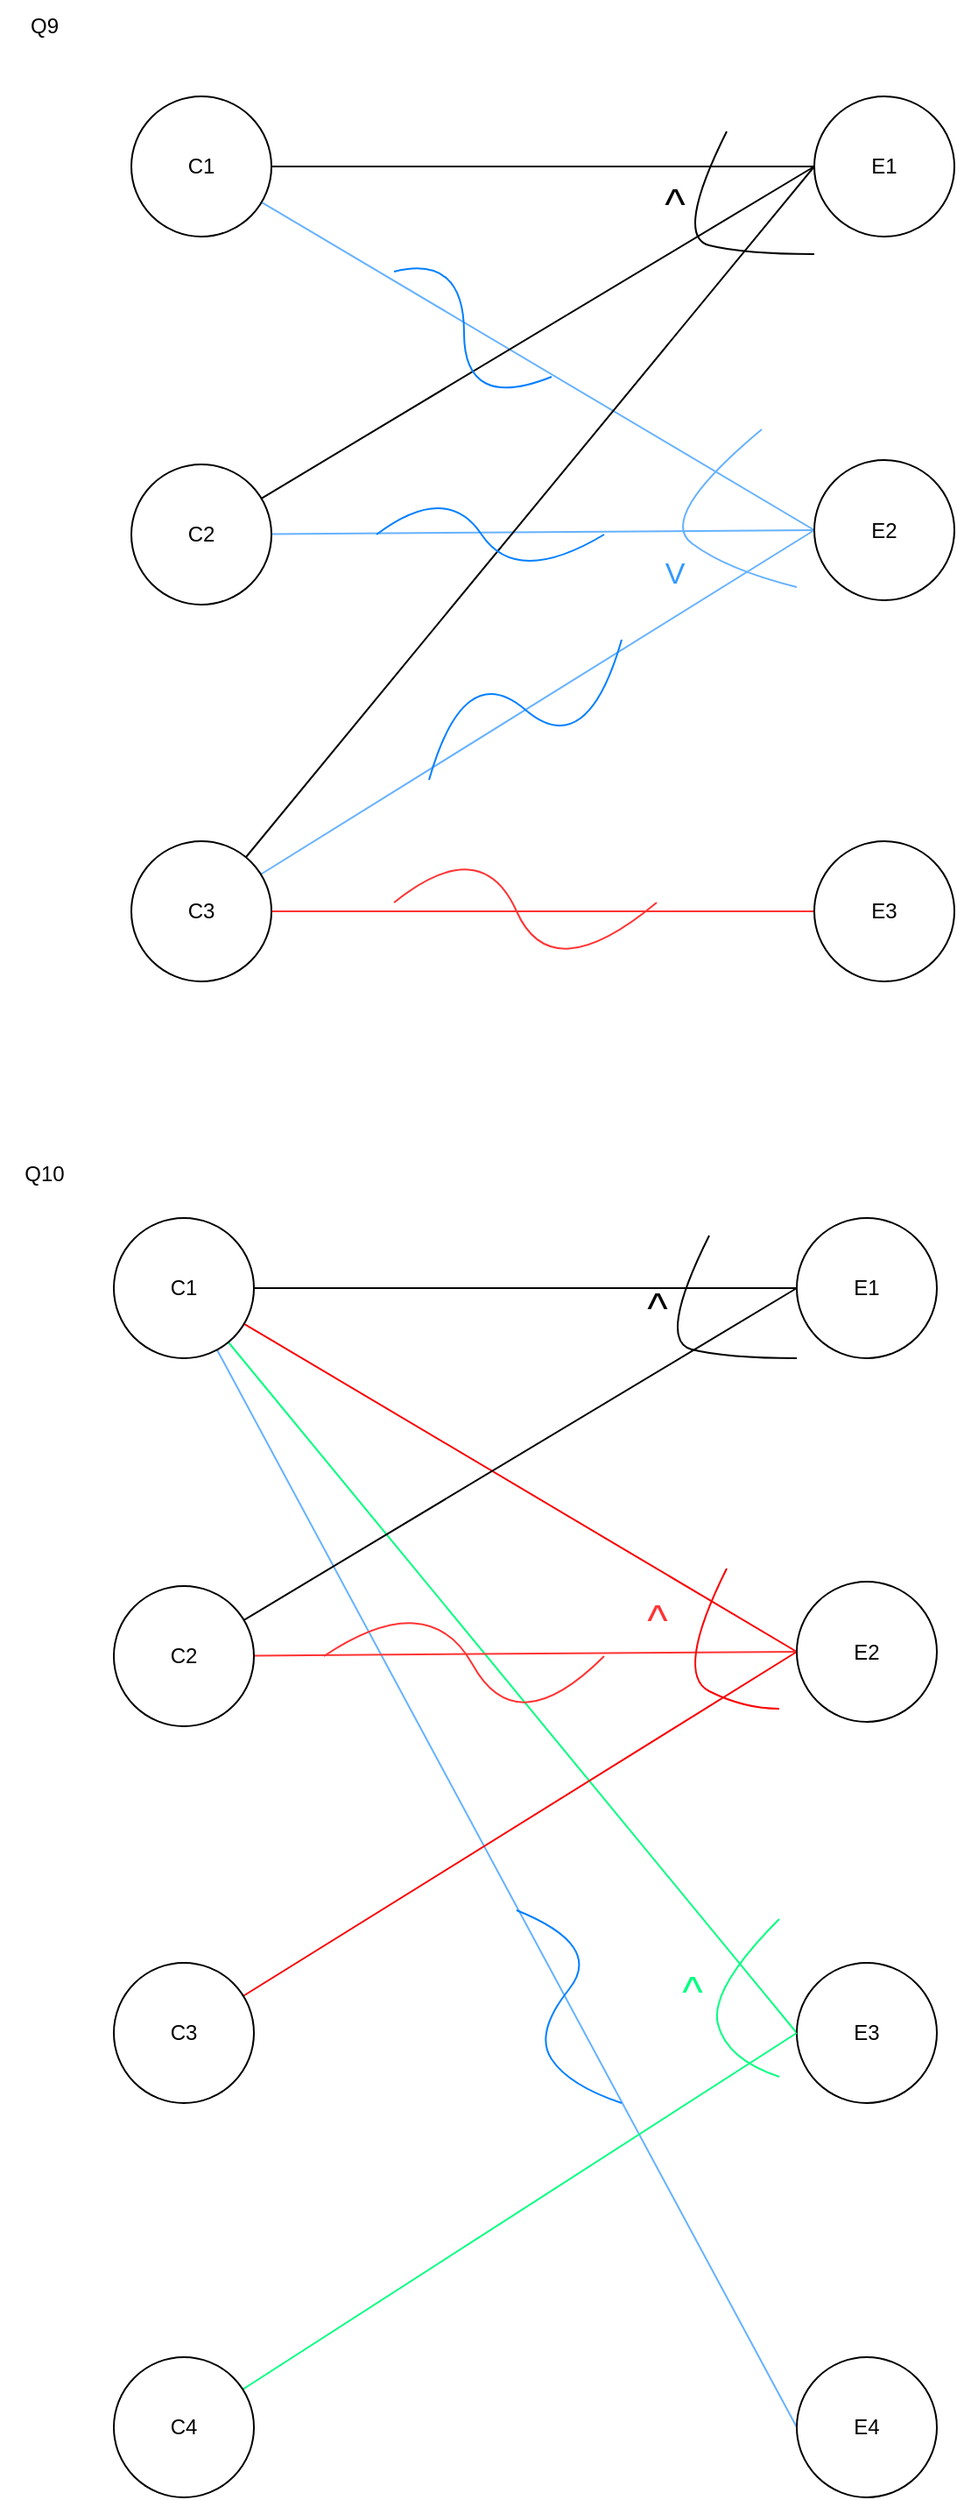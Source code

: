 <mxfile version="21.1.4" type="github" pages="3">
  <diagram name="T4" id="Ti_DwZzjphlIsg43v8vo">
    <mxGraphModel dx="1434" dy="788" grid="1" gridSize="10" guides="1" tooltips="1" connect="1" arrows="1" fold="1" page="1" pageScale="1" pageWidth="827" pageHeight="1169" math="0" shadow="0">
      <root>
        <mxCell id="0" />
        <mxCell id="1" parent="0" />
        <mxCell id="aZMTKbim-Dah9bk_0VqY-7" style="edgeStyle=orthogonalEdgeStyle;rounded=0;orthogonalLoop=1;jettySize=auto;html=1;entryX=0;entryY=0.5;entryDx=0;entryDy=0;endArrow=none;endFill=0;" parent="1" source="aZMTKbim-Dah9bk_0VqY-1" target="aZMTKbim-Dah9bk_0VqY-4" edge="1">
          <mxGeometry relative="1" as="geometry" />
        </mxCell>
        <mxCell id="aZMTKbim-Dah9bk_0VqY-12" style="edgeStyle=none;shape=connector;rounded=0;orthogonalLoop=1;jettySize=auto;html=1;entryX=0;entryY=0.5;entryDx=0;entryDy=0;labelBackgroundColor=default;fontFamily=Helvetica;fontSize=11;fontColor=default;endArrow=none;endFill=0;strokeColor=#66B2FF;" parent="1" source="aZMTKbim-Dah9bk_0VqY-1" target="aZMTKbim-Dah9bk_0VqY-5" edge="1">
          <mxGeometry relative="1" as="geometry" />
        </mxCell>
        <mxCell id="aZMTKbim-Dah9bk_0VqY-1" value="C1" style="ellipse;whiteSpace=wrap;html=1;aspect=fixed;" parent="1" vertex="1">
          <mxGeometry x="210" y="160" width="80" height="80" as="geometry" />
        </mxCell>
        <mxCell id="aZMTKbim-Dah9bk_0VqY-8" style="shape=connector;rounded=0;orthogonalLoop=1;jettySize=auto;html=1;entryX=0;entryY=0.5;entryDx=0;entryDy=0;labelBackgroundColor=default;strokeColor=default;fontFamily=Helvetica;fontSize=11;fontColor=default;endArrow=none;endFill=0;" parent="1" source="aZMTKbim-Dah9bk_0VqY-2" target="aZMTKbim-Dah9bk_0VqY-4" edge="1">
          <mxGeometry relative="1" as="geometry" />
        </mxCell>
        <mxCell id="aZMTKbim-Dah9bk_0VqY-13" style="edgeStyle=none;shape=connector;rounded=0;orthogonalLoop=1;jettySize=auto;html=1;entryX=0;entryY=0.5;entryDx=0;entryDy=0;labelBackgroundColor=default;fontFamily=Helvetica;fontSize=11;fontColor=default;endArrow=none;endFill=0;strokeColor=#66B2FF;" parent="1" source="aZMTKbim-Dah9bk_0VqY-2" target="aZMTKbim-Dah9bk_0VqY-5" edge="1">
          <mxGeometry relative="1" as="geometry" />
        </mxCell>
        <mxCell id="aZMTKbim-Dah9bk_0VqY-2" value="C2" style="ellipse;whiteSpace=wrap;html=1;aspect=fixed;" parent="1" vertex="1">
          <mxGeometry x="210" y="370" width="80" height="80" as="geometry" />
        </mxCell>
        <mxCell id="aZMTKbim-Dah9bk_0VqY-9" style="edgeStyle=none;shape=connector;rounded=0;orthogonalLoop=1;jettySize=auto;html=1;entryX=0;entryY=0.5;entryDx=0;entryDy=0;labelBackgroundColor=default;strokeColor=default;fontFamily=Helvetica;fontSize=11;fontColor=default;endArrow=none;endFill=0;" parent="1" source="aZMTKbim-Dah9bk_0VqY-3" target="aZMTKbim-Dah9bk_0VqY-4" edge="1">
          <mxGeometry relative="1" as="geometry" />
        </mxCell>
        <mxCell id="aZMTKbim-Dah9bk_0VqY-14" style="edgeStyle=none;shape=connector;rounded=0;orthogonalLoop=1;jettySize=auto;html=1;entryX=0;entryY=0.5;entryDx=0;entryDy=0;labelBackgroundColor=default;fontFamily=Helvetica;fontSize=11;fontColor=default;endArrow=none;endFill=0;strokeColor=#66B2FF;" parent="1" source="aZMTKbim-Dah9bk_0VqY-3" target="aZMTKbim-Dah9bk_0VqY-5" edge="1">
          <mxGeometry relative="1" as="geometry" />
        </mxCell>
        <mxCell id="aZMTKbim-Dah9bk_0VqY-17" style="edgeStyle=none;shape=connector;rounded=0;orthogonalLoop=1;jettySize=auto;html=1;entryX=0;entryY=0.5;entryDx=0;entryDy=0;labelBackgroundColor=default;strokeColor=#FF3333;fontFamily=Helvetica;fontSize=11;fontColor=default;endArrow=none;endFill=0;" parent="1" source="aZMTKbim-Dah9bk_0VqY-3" target="aZMTKbim-Dah9bk_0VqY-6" edge="1">
          <mxGeometry relative="1" as="geometry" />
        </mxCell>
        <mxCell id="aZMTKbim-Dah9bk_0VqY-3" value="C3" style="ellipse;whiteSpace=wrap;html=1;aspect=fixed;" parent="1" vertex="1">
          <mxGeometry x="210" y="585" width="80" height="80" as="geometry" />
        </mxCell>
        <mxCell id="aZMTKbim-Dah9bk_0VqY-4" value="E1" style="ellipse;whiteSpace=wrap;html=1;aspect=fixed;" parent="1" vertex="1">
          <mxGeometry x="600" y="160" width="80" height="80" as="geometry" />
        </mxCell>
        <mxCell id="aZMTKbim-Dah9bk_0VqY-5" value="E2" style="ellipse;whiteSpace=wrap;html=1;aspect=fixed;" parent="1" vertex="1">
          <mxGeometry x="600" y="367.5" width="80" height="80" as="geometry" />
        </mxCell>
        <mxCell id="aZMTKbim-Dah9bk_0VqY-6" value="E3" style="ellipse;whiteSpace=wrap;html=1;aspect=fixed;" parent="1" vertex="1">
          <mxGeometry x="600" y="585" width="80" height="80" as="geometry" />
        </mxCell>
        <mxCell id="aZMTKbim-Dah9bk_0VqY-10" value="" style="curved=1;endArrow=none;html=1;rounded=0;labelBackgroundColor=default;strokeColor=default;fontFamily=Helvetica;fontSize=11;fontColor=default;shape=connector;endFill=0;" parent="1" edge="1">
          <mxGeometry width="50" height="50" relative="1" as="geometry">
            <mxPoint x="600" y="250" as="sourcePoint" />
            <mxPoint x="550" y="180" as="targetPoint" />
            <Array as="points">
              <mxPoint x="560" y="250" />
              <mxPoint x="520" y="240" />
            </Array>
          </mxGeometry>
        </mxCell>
        <mxCell id="aZMTKbim-Dah9bk_0VqY-11" value="&lt;font style=&quot;font-size: 25px;&quot;&gt;^&lt;/font&gt;" style="text;html=1;align=center;verticalAlign=middle;resizable=0;points=[];autosize=1;strokeColor=none;fillColor=none;fontSize=11;fontFamily=Helvetica;fontColor=default;" parent="1" vertex="1">
          <mxGeometry x="500" y="200" width="40" height="40" as="geometry" />
        </mxCell>
        <mxCell id="aZMTKbim-Dah9bk_0VqY-15" value="" style="curved=1;endArrow=none;html=1;rounded=0;labelBackgroundColor=default;fontFamily=Helvetica;fontSize=11;fontColor=default;shape=connector;endFill=0;strokeColor=#66B2FF;" parent="1" edge="1">
          <mxGeometry width="50" height="50" relative="1" as="geometry">
            <mxPoint x="590" y="440" as="sourcePoint" />
            <mxPoint x="570" y="350" as="targetPoint" />
            <Array as="points">
              <mxPoint x="550" y="430" />
              <mxPoint x="510" y="400" />
            </Array>
          </mxGeometry>
        </mxCell>
        <mxCell id="aZMTKbim-Dah9bk_0VqY-16" value="&lt;font style=&quot;font-size: 17px;&quot;&gt;V&lt;/font&gt;" style="text;html=1;align=center;verticalAlign=middle;resizable=0;points=[];autosize=1;fontSize=11;fontFamily=Helvetica;fontColor=#3399FF;" parent="1" vertex="1">
          <mxGeometry x="505" y="417.5" width="30" height="30" as="geometry" />
        </mxCell>
        <mxCell id="aZMTKbim-Dah9bk_0VqY-18" value="" style="curved=1;endArrow=none;html=1;rounded=0;labelBackgroundColor=default;strokeColor=#007FFF;fontFamily=Helvetica;fontSize=11;fontColor=default;shape=connector;endFill=0;" parent="1" edge="1">
          <mxGeometry width="50" height="50" relative="1" as="geometry">
            <mxPoint x="450" y="320" as="sourcePoint" />
            <mxPoint x="360" y="260" as="targetPoint" />
            <Array as="points">
              <mxPoint x="400" y="340" />
              <mxPoint x="400" y="250" />
            </Array>
          </mxGeometry>
        </mxCell>
        <mxCell id="aZMTKbim-Dah9bk_0VqY-19" value="" style="curved=1;endArrow=none;html=1;rounded=0;labelBackgroundColor=default;strokeColor=#007FFF;fontFamily=Helvetica;fontSize=11;fontColor=default;shape=connector;endFill=0;" parent="1" edge="1">
          <mxGeometry width="50" height="50" relative="1" as="geometry">
            <mxPoint x="480" y="410" as="sourcePoint" />
            <mxPoint x="350" y="410" as="targetPoint" />
            <Array as="points">
              <mxPoint x="430" y="440" />
              <mxPoint x="390" y="380" />
            </Array>
          </mxGeometry>
        </mxCell>
        <mxCell id="aZMTKbim-Dah9bk_0VqY-20" value="" style="curved=1;endArrow=none;html=1;rounded=0;labelBackgroundColor=default;strokeColor=#007FFF;fontFamily=Helvetica;fontSize=11;fontColor=default;shape=connector;endFill=0;" parent="1" edge="1">
          <mxGeometry width="50" height="50" relative="1" as="geometry">
            <mxPoint x="490" y="470" as="sourcePoint" />
            <mxPoint x="380" y="550" as="targetPoint" />
            <Array as="points">
              <mxPoint x="470" y="540" />
              <mxPoint x="400" y="480" />
            </Array>
          </mxGeometry>
        </mxCell>
        <mxCell id="aZMTKbim-Dah9bk_0VqY-21" value="" style="curved=1;endArrow=none;html=1;rounded=0;labelBackgroundColor=default;strokeColor=#FF3333;fontFamily=Helvetica;fontSize=11;fontColor=default;shape=connector;endFill=0;" parent="1" edge="1">
          <mxGeometry width="50" height="50" relative="1" as="geometry">
            <mxPoint x="510" y="620" as="sourcePoint" />
            <mxPoint x="360" y="620" as="targetPoint" />
            <Array as="points">
              <mxPoint x="450" y="670" />
              <mxPoint x="410" y="580" />
            </Array>
          </mxGeometry>
        </mxCell>
        <mxCell id="SVen-tDKEOW-pabwVpTG-1" value="Q9" style="text;html=1;align=center;verticalAlign=middle;resizable=0;points=[];autosize=1;strokeColor=none;fillColor=none;" vertex="1" parent="1">
          <mxGeometry x="140" y="105" width="40" height="30" as="geometry" />
        </mxCell>
        <mxCell id="SVen-tDKEOW-pabwVpTG-2" value="Q10" style="text;html=1;align=center;verticalAlign=middle;resizable=0;points=[];autosize=1;strokeColor=none;fillColor=none;" vertex="1" parent="1">
          <mxGeometry x="135" y="760" width="50" height="30" as="geometry" />
        </mxCell>
        <mxCell id="zIX5CdNl4rVQQWAJgg5u-1" style="edgeStyle=none;shape=connector;rounded=0;orthogonalLoop=1;jettySize=auto;html=1;entryX=0;entryY=0.5;entryDx=0;entryDy=0;labelBackgroundColor=default;strokeColor=default;fontFamily=Helvetica;fontSize=11;fontColor=default;endArrow=none;endFill=0;" edge="1" parent="1" source="zIX5CdNl4rVQQWAJgg5u-5" target="zIX5CdNl4rVQQWAJgg5u-11">
          <mxGeometry relative="1" as="geometry" />
        </mxCell>
        <mxCell id="zIX5CdNl4rVQQWAJgg5u-2" style="edgeStyle=none;shape=connector;rounded=0;orthogonalLoop=1;jettySize=auto;html=1;entryX=0;entryY=0.5;entryDx=0;entryDy=0;labelBackgroundColor=default;strokeColor=#fa0000;fontFamily=Helvetica;fontSize=11;fontColor=default;endArrow=none;endFill=0;" edge="1" parent="1" source="zIX5CdNl4rVQQWAJgg5u-5" target="zIX5CdNl4rVQQWAJgg5u-12">
          <mxGeometry relative="1" as="geometry" />
        </mxCell>
        <mxCell id="zIX5CdNl4rVQQWAJgg5u-3" style="edgeStyle=none;shape=connector;rounded=0;orthogonalLoop=1;jettySize=auto;html=1;entryX=0;entryY=0.5;entryDx=0;entryDy=0;labelBackgroundColor=default;strokeColor=#00FF80;fontFamily=Helvetica;fontSize=11;fontColor=default;endArrow=none;endFill=0;" edge="1" parent="1" source="zIX5CdNl4rVQQWAJgg5u-5" target="zIX5CdNl4rVQQWAJgg5u-13">
          <mxGeometry relative="1" as="geometry" />
        </mxCell>
        <mxCell id="zIX5CdNl4rVQQWAJgg5u-4" style="edgeStyle=none;shape=connector;rounded=0;orthogonalLoop=1;jettySize=auto;html=1;entryX=0;entryY=0.5;entryDx=0;entryDy=0;labelBackgroundColor=default;strokeColor=#66B2FF;fontFamily=Helvetica;fontSize=11;fontColor=default;endArrow=none;endFill=0;" edge="1" parent="1" source="zIX5CdNl4rVQQWAJgg5u-5" target="zIX5CdNl4rVQQWAJgg5u-16">
          <mxGeometry relative="1" as="geometry" />
        </mxCell>
        <mxCell id="zIX5CdNl4rVQQWAJgg5u-5" value="C1" style="ellipse;whiteSpace=wrap;html=1;aspect=fixed;" vertex="1" parent="1">
          <mxGeometry x="200" y="800" width="80" height="80" as="geometry" />
        </mxCell>
        <mxCell id="zIX5CdNl4rVQQWAJgg5u-6" style="edgeStyle=none;shape=connector;rounded=0;orthogonalLoop=1;jettySize=auto;html=1;entryX=0;entryY=0.5;entryDx=0;entryDy=0;labelBackgroundColor=default;strokeColor=default;fontFamily=Helvetica;fontSize=11;fontColor=default;endArrow=none;endFill=0;" edge="1" parent="1" source="zIX5CdNl4rVQQWAJgg5u-8" target="zIX5CdNl4rVQQWAJgg5u-11">
          <mxGeometry relative="1" as="geometry" />
        </mxCell>
        <mxCell id="zIX5CdNl4rVQQWAJgg5u-7" style="edgeStyle=none;shape=connector;rounded=0;orthogonalLoop=1;jettySize=auto;html=1;labelBackgroundColor=default;strokeColor=#FF3333;fontFamily=Helvetica;fontSize=11;fontColor=default;endArrow=none;endFill=0;entryX=0;entryY=0.5;entryDx=0;entryDy=0;" edge="1" parent="1" source="zIX5CdNl4rVQQWAJgg5u-8" target="zIX5CdNl4rVQQWAJgg5u-12">
          <mxGeometry relative="1" as="geometry">
            <mxPoint x="580" y="1050" as="targetPoint" />
          </mxGeometry>
        </mxCell>
        <mxCell id="zIX5CdNl4rVQQWAJgg5u-8" value="C2" style="ellipse;whiteSpace=wrap;html=1;aspect=fixed;" vertex="1" parent="1">
          <mxGeometry x="200" y="1010" width="80" height="80" as="geometry" />
        </mxCell>
        <mxCell id="zIX5CdNl4rVQQWAJgg5u-9" style="edgeStyle=none;shape=connector;rounded=0;orthogonalLoop=1;jettySize=auto;html=1;entryX=0;entryY=0.5;entryDx=0;entryDy=0;labelBackgroundColor=default;strokeColor=#fa0000;fontFamily=Helvetica;fontSize=11;fontColor=default;endArrow=none;endFill=0;" edge="1" parent="1" source="zIX5CdNl4rVQQWAJgg5u-10" target="zIX5CdNl4rVQQWAJgg5u-12">
          <mxGeometry relative="1" as="geometry" />
        </mxCell>
        <mxCell id="zIX5CdNl4rVQQWAJgg5u-10" value="C3" style="ellipse;whiteSpace=wrap;html=1;aspect=fixed;" vertex="1" parent="1">
          <mxGeometry x="200" y="1225" width="80" height="80" as="geometry" />
        </mxCell>
        <mxCell id="zIX5CdNl4rVQQWAJgg5u-11" value="E1" style="ellipse;whiteSpace=wrap;html=1;aspect=fixed;" vertex="1" parent="1">
          <mxGeometry x="590" y="800" width="80" height="80" as="geometry" />
        </mxCell>
        <mxCell id="zIX5CdNl4rVQQWAJgg5u-12" value="E2" style="ellipse;whiteSpace=wrap;html=1;aspect=fixed;" vertex="1" parent="1">
          <mxGeometry x="590" y="1007.5" width="80" height="80" as="geometry" />
        </mxCell>
        <mxCell id="zIX5CdNl4rVQQWAJgg5u-13" value="E3" style="ellipse;whiteSpace=wrap;html=1;aspect=fixed;" vertex="1" parent="1">
          <mxGeometry x="590" y="1225" width="80" height="80" as="geometry" />
        </mxCell>
        <mxCell id="zIX5CdNl4rVQQWAJgg5u-14" style="edgeStyle=none;shape=connector;rounded=0;orthogonalLoop=1;jettySize=auto;html=1;entryX=0;entryY=0.5;entryDx=0;entryDy=0;labelBackgroundColor=default;strokeColor=#00FF80;fontFamily=Helvetica;fontSize=11;fontColor=default;endArrow=none;endFill=0;" edge="1" parent="1" source="zIX5CdNl4rVQQWAJgg5u-15" target="zIX5CdNl4rVQQWAJgg5u-13">
          <mxGeometry relative="1" as="geometry" />
        </mxCell>
        <mxCell id="zIX5CdNl4rVQQWAJgg5u-15" value="C4" style="ellipse;whiteSpace=wrap;html=1;aspect=fixed;" vertex="1" parent="1">
          <mxGeometry x="200" y="1450" width="80" height="80" as="geometry" />
        </mxCell>
        <mxCell id="zIX5CdNl4rVQQWAJgg5u-16" value="E4" style="ellipse;whiteSpace=wrap;html=1;aspect=fixed;" vertex="1" parent="1">
          <mxGeometry x="590" y="1450" width="80" height="80" as="geometry" />
        </mxCell>
        <mxCell id="zIX5CdNl4rVQQWAJgg5u-17" value="" style="curved=1;endArrow=none;html=1;rounded=0;labelBackgroundColor=default;strokeColor=default;fontFamily=Helvetica;fontSize=11;fontColor=default;shape=connector;endFill=0;" edge="1" parent="1">
          <mxGeometry width="50" height="50" relative="1" as="geometry">
            <mxPoint x="590" y="880" as="sourcePoint" />
            <mxPoint x="540" y="810" as="targetPoint" />
            <Array as="points">
              <mxPoint x="550" y="880" />
              <mxPoint x="510" y="870" />
            </Array>
          </mxGeometry>
        </mxCell>
        <mxCell id="zIX5CdNl4rVQQWAJgg5u-18" value="&lt;font style=&quot;font-size: 25px;&quot;&gt;^&lt;/font&gt;" style="text;html=1;align=center;verticalAlign=middle;resizable=0;points=[];autosize=1;strokeColor=none;fillColor=none;fontSize=11;fontFamily=Helvetica;fontColor=default;" vertex="1" parent="1">
          <mxGeometry x="490" y="830" width="40" height="40" as="geometry" />
        </mxCell>
        <mxCell id="zIX5CdNl4rVQQWAJgg5u-19" value="" style="curved=1;endArrow=none;html=1;rounded=0;labelBackgroundColor=default;strokeColor=#fa0000;fontFamily=Helvetica;fontSize=11;fontColor=default;shape=connector;endFill=0;" edge="1" parent="1">
          <mxGeometry width="50" height="50" relative="1" as="geometry">
            <mxPoint x="580" y="1080" as="sourcePoint" />
            <mxPoint x="550" y="1000" as="targetPoint" />
            <Array as="points">
              <mxPoint x="560" y="1080" />
              <mxPoint x="520" y="1060" />
            </Array>
          </mxGeometry>
        </mxCell>
        <mxCell id="zIX5CdNl4rVQQWAJgg5u-20" value="&lt;font style=&quot;font-size: 25px;&quot;&gt;^&lt;/font&gt;" style="text;html=1;align=center;verticalAlign=middle;resizable=0;points=[];autosize=1;strokeColor=none;fillColor=none;fontSize=11;fontFamily=Helvetica;fontColor=#FF3333;" vertex="1" parent="1">
          <mxGeometry x="490" y="1007.5" width="40" height="40" as="geometry" />
        </mxCell>
        <mxCell id="zIX5CdNl4rVQQWAJgg5u-21" value="" style="curved=1;endArrow=none;html=1;rounded=0;labelBackgroundColor=default;strokeColor=#00FF80;fontFamily=Helvetica;fontSize=11;fontColor=default;shape=connector;endFill=0;" edge="1" parent="1">
          <mxGeometry width="50" height="50" relative="1" as="geometry">
            <mxPoint x="580" y="1290" as="sourcePoint" />
            <mxPoint x="580" y="1200" as="targetPoint" />
            <Array as="points">
              <mxPoint x="550" y="1280" />
              <mxPoint x="540" y="1240" />
            </Array>
          </mxGeometry>
        </mxCell>
        <mxCell id="zIX5CdNl4rVQQWAJgg5u-22" value="&lt;font style=&quot;font-size: 25px;&quot;&gt;^&lt;/font&gt;" style="text;html=1;align=center;verticalAlign=middle;resizable=0;points=[];autosize=1;strokeColor=none;fillColor=none;fontSize=11;fontFamily=Helvetica;fontColor=#00FF80;" vertex="1" parent="1">
          <mxGeometry x="510" y="1220" width="40" height="40" as="geometry" />
        </mxCell>
        <mxCell id="zIX5CdNl4rVQQWAJgg5u-23" value="" style="curved=1;endArrow=none;html=1;rounded=0;labelBackgroundColor=default;strokeColor=#007FFF;fontFamily=Helvetica;fontSize=11;fontColor=default;shape=connector;endFill=0;" edge="1" parent="1">
          <mxGeometry width="50" height="50" relative="1" as="geometry">
            <mxPoint x="490" y="1305" as="sourcePoint" />
            <mxPoint x="430" y="1195" as="targetPoint" />
            <Array as="points">
              <mxPoint x="460" y="1295" />
              <mxPoint x="440" y="1265" />
              <mxPoint x="480" y="1215" />
            </Array>
          </mxGeometry>
        </mxCell>
        <mxCell id="zIX5CdNl4rVQQWAJgg5u-24" value="" style="curved=1;endArrow=none;html=1;rounded=0;labelBackgroundColor=default;strokeColor=#FF3333;fontFamily=Helvetica;fontSize=11;fontColor=default;shape=connector;endFill=0;" edge="1" parent="1">
          <mxGeometry width="50" height="50" relative="1" as="geometry">
            <mxPoint x="480" y="1050" as="sourcePoint" />
            <mxPoint x="320" y="1050" as="targetPoint" />
            <Array as="points">
              <mxPoint x="430" y="1100" />
              <mxPoint x="380" y="1010" />
            </Array>
          </mxGeometry>
        </mxCell>
      </root>
    </mxGraphModel>
  </diagram>
  <diagram id="HebMiWn8i2IMV2jqAX1b" name="2-Black_Box_Testing_Techniques">
    <mxGraphModel dx="1434" dy="788" grid="1" gridSize="10" guides="1" tooltips="1" connect="1" arrows="1" fold="1" page="1" pageScale="1" pageWidth="827" pageHeight="1169" math="0" shadow="0">
      <root>
        <mxCell id="0" />
        <mxCell id="1" parent="0" />
        <mxCell id="BDQ7x7Vb13DHyh4gL38l-22" style="edgeStyle=none;shape=connector;rounded=0;orthogonalLoop=1;jettySize=auto;html=1;entryX=0;entryY=0.5;entryDx=0;entryDy=0;labelBackgroundColor=default;strokeColor=default;fontFamily=Helvetica;fontSize=11;fontColor=default;endArrow=none;endFill=0;" parent="1" source="BDQ7x7Vb13DHyh4gL38l-3" target="BDQ7x7Vb13DHyh4gL38l-11" edge="1">
          <mxGeometry relative="1" as="geometry" />
        </mxCell>
        <mxCell id="BDQ7x7Vb13DHyh4gL38l-24" style="edgeStyle=none;shape=connector;rounded=0;orthogonalLoop=1;jettySize=auto;html=1;entryX=0;entryY=0.5;entryDx=0;entryDy=0;labelBackgroundColor=default;strokeColor=#007FFF;fontFamily=Helvetica;fontSize=11;fontColor=default;endArrow=none;endFill=0;" parent="1" source="BDQ7x7Vb13DHyh4gL38l-3" target="BDQ7x7Vb13DHyh4gL38l-12" edge="1">
          <mxGeometry relative="1" as="geometry" />
        </mxCell>
        <mxCell id="BDQ7x7Vb13DHyh4gL38l-26" style="edgeStyle=none;shape=connector;rounded=0;orthogonalLoop=1;jettySize=auto;html=1;entryX=0;entryY=0.5;entryDx=0;entryDy=0;labelBackgroundColor=default;strokeColor=#FF3333;fontFamily=Helvetica;fontSize=11;fontColor=default;endArrow=none;endFill=0;" parent="1" source="BDQ7x7Vb13DHyh4gL38l-3" target="BDQ7x7Vb13DHyh4gL38l-13" edge="1">
          <mxGeometry relative="1" as="geometry" />
        </mxCell>
        <mxCell id="BDQ7x7Vb13DHyh4gL38l-3" value="C1" style="ellipse;whiteSpace=wrap;html=1;aspect=fixed;" parent="1" vertex="1">
          <mxGeometry x="210" y="160" width="80" height="80" as="geometry" />
        </mxCell>
        <mxCell id="BDQ7x7Vb13DHyh4gL38l-23" style="edgeStyle=none;shape=connector;rounded=0;orthogonalLoop=1;jettySize=auto;html=1;entryX=0;entryY=0.5;entryDx=0;entryDy=0;labelBackgroundColor=default;strokeColor=default;fontFamily=Helvetica;fontSize=11;fontColor=default;endArrow=none;endFill=0;" parent="1" source="BDQ7x7Vb13DHyh4gL38l-6" target="BDQ7x7Vb13DHyh4gL38l-11" edge="1">
          <mxGeometry relative="1" as="geometry" />
        </mxCell>
        <mxCell id="BDQ7x7Vb13DHyh4gL38l-25" style="edgeStyle=none;shape=connector;rounded=0;orthogonalLoop=1;jettySize=auto;html=1;entryX=0;entryY=0.5;entryDx=0;entryDy=0;labelBackgroundColor=default;strokeColor=#007FFF;fontFamily=Helvetica;fontSize=11;fontColor=default;endArrow=none;endFill=0;" parent="1" source="BDQ7x7Vb13DHyh4gL38l-6" target="BDQ7x7Vb13DHyh4gL38l-12" edge="1">
          <mxGeometry relative="1" as="geometry" />
        </mxCell>
        <mxCell id="BDQ7x7Vb13DHyh4gL38l-6" value="C2" style="ellipse;whiteSpace=wrap;html=1;aspect=fixed;" parent="1" vertex="1">
          <mxGeometry x="210" y="367.5" width="80" height="80" as="geometry" />
        </mxCell>
        <mxCell id="BDQ7x7Vb13DHyh4gL38l-11" value="E1" style="ellipse;whiteSpace=wrap;html=1;aspect=fixed;" parent="1" vertex="1">
          <mxGeometry x="600" y="160" width="80" height="80" as="geometry" />
        </mxCell>
        <mxCell id="BDQ7x7Vb13DHyh4gL38l-12" value="E2" style="ellipse;whiteSpace=wrap;html=1;aspect=fixed;" parent="1" vertex="1">
          <mxGeometry x="600" y="367.5" width="80" height="80" as="geometry" />
        </mxCell>
        <mxCell id="BDQ7x7Vb13DHyh4gL38l-13" value="E3" style="ellipse;whiteSpace=wrap;html=1;aspect=fixed;" parent="1" vertex="1">
          <mxGeometry x="600" y="585" width="80" height="80" as="geometry" />
        </mxCell>
        <mxCell id="E34kp21b2GbYrWD0fVBG-1" value="" style="curved=1;endArrow=none;html=1;rounded=0;labelBackgroundColor=default;strokeColor=default;fontFamily=Helvetica;fontSize=11;fontColor=default;shape=connector;endFill=0;" parent="1" edge="1">
          <mxGeometry width="50" height="50" relative="1" as="geometry">
            <mxPoint x="600" y="240" as="sourcePoint" />
            <mxPoint x="550" y="170" as="targetPoint" />
            <Array as="points">
              <mxPoint x="560" y="240" />
              <mxPoint x="520" y="230" />
            </Array>
          </mxGeometry>
        </mxCell>
        <mxCell id="SDJyPkZhmvGdPz44PIpl-1" value="&lt;font style=&quot;font-size: 25px;&quot;&gt;^&lt;/font&gt;" style="text;html=1;align=center;verticalAlign=middle;resizable=0;points=[];autosize=1;strokeColor=none;fillColor=none;fontSize=11;fontFamily=Helvetica;fontColor=default;" parent="1" vertex="1">
          <mxGeometry x="500" y="200" width="40" height="40" as="geometry" />
        </mxCell>
        <mxCell id="ZwMvGB3tcy8NETBNR5QH-1" value="" style="curved=1;endArrow=none;html=1;rounded=0;labelBackgroundColor=default;strokeColor=#FF3333;fontFamily=Helvetica;fontSize=11;fontColor=default;shape=connector;endFill=0;" parent="1" edge="1">
          <mxGeometry width="50" height="50" relative="1" as="geometry">
            <mxPoint x="550" y="560" as="sourcePoint" />
            <mxPoint x="450" y="440" as="targetPoint" />
            <Array as="points">
              <mxPoint x="510" y="550" />
              <mxPoint x="490" y="540" />
              <mxPoint x="500" y="490" />
              <mxPoint x="500" y="450" />
            </Array>
          </mxGeometry>
        </mxCell>
        <mxCell id="ZwMvGB3tcy8NETBNR5QH-2" value="" style="curved=1;endArrow=none;html=1;rounded=0;labelBackgroundColor=default;strokeColor=#007FFF;fontFamily=Helvetica;fontSize=11;fontColor=default;shape=connector;endFill=0;" parent="1" edge="1">
          <mxGeometry width="50" height="50" relative="1" as="geometry">
            <mxPoint x="550" y="400" as="sourcePoint" />
            <mxPoint x="370" y="410" as="targetPoint" />
            <Array as="points">
              <mxPoint x="520" y="440" />
              <mxPoint x="480" y="430" />
              <mxPoint x="420" y="360" />
            </Array>
          </mxGeometry>
        </mxCell>
        <mxCell id="ZwMvGB3tcy8NETBNR5QH-3" value="" style="curved=1;endArrow=none;html=1;rounded=0;labelBackgroundColor=default;strokeColor=#007FFF;fontFamily=Helvetica;fontSize=11;fontColor=default;shape=connector;endFill=0;" parent="1" edge="1">
          <mxGeometry width="50" height="50" relative="1" as="geometry">
            <mxPoint x="600" y="430" as="sourcePoint" />
            <mxPoint x="590" y="370" as="targetPoint" />
            <Array as="points">
              <mxPoint x="590" y="430" />
              <mxPoint x="560" y="400" />
            </Array>
          </mxGeometry>
        </mxCell>
        <mxCell id="ZwMvGB3tcy8NETBNR5QH-4" value="&lt;font style=&quot;font-size: 25px;&quot;&gt;^&lt;/font&gt;" style="text;html=1;align=center;verticalAlign=middle;resizable=0;points=[];autosize=1;strokeColor=none;fillColor=none;fontSize=11;fontFamily=Helvetica;fontColor=#007FFF;" parent="1" vertex="1">
          <mxGeometry x="550" y="340" width="40" height="40" as="geometry" />
        </mxCell>
      </root>
    </mxGraphModel>
  </diagram>
  <diagram id="vesv_GvdEYDO7uayqLlv" name="T5">
    <mxGraphModel dx="2049" dy="1126" grid="1" gridSize="10" guides="1" tooltips="1" connect="1" arrows="1" fold="1" page="1" pageScale="1" pageWidth="827" pageHeight="1169" math="0" shadow="0">
      <root>
        <mxCell id="0" />
        <mxCell id="1" parent="0" />
        <mxCell id="vVQ_d7hc3xB8grnNLaI_-13" style="edgeStyle=orthogonalEdgeStyle;rounded=0;orthogonalLoop=1;jettySize=auto;html=1;" edge="1" parent="1" source="vVQ_d7hc3xB8grnNLaI_-1" target="vVQ_d7hc3xB8grnNLaI_-2">
          <mxGeometry relative="1" as="geometry" />
        </mxCell>
        <mxCell id="vVQ_d7hc3xB8grnNLaI_-1" value="1" style="ellipse;whiteSpace=wrap;html=1;aspect=fixed;" vertex="1" parent="1">
          <mxGeometry x="389" y="90" width="50" height="50" as="geometry" />
        </mxCell>
        <mxCell id="vVQ_d7hc3xB8grnNLaI_-14" style="edgeStyle=orthogonalEdgeStyle;rounded=0;orthogonalLoop=1;jettySize=auto;html=1;" edge="1" parent="1" source="vVQ_d7hc3xB8grnNLaI_-2" target="vVQ_d7hc3xB8grnNLaI_-3">
          <mxGeometry relative="1" as="geometry" />
        </mxCell>
        <mxCell id="vVQ_d7hc3xB8grnNLaI_-2" value="2" style="ellipse;whiteSpace=wrap;html=1;aspect=fixed;" vertex="1" parent="1">
          <mxGeometry x="389" y="180" width="50" height="50" as="geometry" />
        </mxCell>
        <mxCell id="vVQ_d7hc3xB8grnNLaI_-15" style="rounded=0;orthogonalLoop=1;jettySize=auto;html=1;" edge="1" parent="1" source="vVQ_d7hc3xB8grnNLaI_-3" target="vVQ_d7hc3xB8grnNLaI_-4">
          <mxGeometry relative="1" as="geometry" />
        </mxCell>
        <mxCell id="vVQ_d7hc3xB8grnNLaI_-16" style="rounded=0;orthogonalLoop=1;jettySize=auto;html=1;entryX=0.5;entryY=0;entryDx=0;entryDy=0;" edge="1" parent="1" source="vVQ_d7hc3xB8grnNLaI_-3" target="vVQ_d7hc3xB8grnNLaI_-5">
          <mxGeometry relative="1" as="geometry" />
        </mxCell>
        <mxCell id="vVQ_d7hc3xB8grnNLaI_-17" style="rounded=0;orthogonalLoop=1;jettySize=auto;html=1;entryX=0.5;entryY=0;entryDx=0;entryDy=0;" edge="1" parent="1" source="vVQ_d7hc3xB8grnNLaI_-3" target="vVQ_d7hc3xB8grnNLaI_-6">
          <mxGeometry relative="1" as="geometry" />
        </mxCell>
        <mxCell id="vVQ_d7hc3xB8grnNLaI_-18" style="rounded=0;orthogonalLoop=1;jettySize=auto;html=1;entryX=0.5;entryY=0;entryDx=0;entryDy=0;" edge="1" parent="1" source="vVQ_d7hc3xB8grnNLaI_-3" target="vVQ_d7hc3xB8grnNLaI_-7">
          <mxGeometry relative="1" as="geometry" />
        </mxCell>
        <mxCell id="vVQ_d7hc3xB8grnNLaI_-3" value="3" style="ellipse;whiteSpace=wrap;html=1;aspect=fixed;" vertex="1" parent="1">
          <mxGeometry x="389" y="270" width="50" height="50" as="geometry" />
        </mxCell>
        <mxCell id="vVQ_d7hc3xB8grnNLaI_-19" style="edgeStyle=none;shape=connector;rounded=0;orthogonalLoop=1;jettySize=auto;html=1;entryX=0.5;entryY=0;entryDx=0;entryDy=0;labelBackgroundColor=default;strokeColor=default;fontFamily=Helvetica;fontSize=11;fontColor=default;endArrow=classic;" edge="1" parent="1" source="vVQ_d7hc3xB8grnNLaI_-4" target="vVQ_d7hc3xB8grnNLaI_-8">
          <mxGeometry relative="1" as="geometry" />
        </mxCell>
        <mxCell id="vVQ_d7hc3xB8grnNLaI_-4" value="4" style="ellipse;whiteSpace=wrap;html=1;aspect=fixed;" vertex="1" parent="1">
          <mxGeometry x="190" y="360" width="50" height="50" as="geometry" />
        </mxCell>
        <mxCell id="vVQ_d7hc3xB8grnNLaI_-20" style="edgeStyle=none;shape=connector;rounded=0;orthogonalLoop=1;jettySize=auto;html=1;entryX=0.5;entryY=0;entryDx=0;entryDy=0;labelBackgroundColor=default;strokeColor=default;fontFamily=Helvetica;fontSize=11;fontColor=default;endArrow=classic;" edge="1" parent="1" source="vVQ_d7hc3xB8grnNLaI_-5" target="vVQ_d7hc3xB8grnNLaI_-9">
          <mxGeometry relative="1" as="geometry" />
        </mxCell>
        <mxCell id="vVQ_d7hc3xB8grnNLaI_-5" value="6" style="ellipse;whiteSpace=wrap;html=1;aspect=fixed;" vertex="1" parent="1">
          <mxGeometry x="330" y="360" width="50" height="50" as="geometry" />
        </mxCell>
        <mxCell id="vVQ_d7hc3xB8grnNLaI_-21" style="edgeStyle=none;shape=connector;rounded=0;orthogonalLoop=1;jettySize=auto;html=1;entryX=0.5;entryY=0;entryDx=0;entryDy=0;labelBackgroundColor=default;strokeColor=default;fontFamily=Helvetica;fontSize=11;fontColor=default;endArrow=classic;" edge="1" parent="1" source="vVQ_d7hc3xB8grnNLaI_-6" target="vVQ_d7hc3xB8grnNLaI_-10">
          <mxGeometry relative="1" as="geometry" />
        </mxCell>
        <mxCell id="vVQ_d7hc3xB8grnNLaI_-6" value="8" style="ellipse;whiteSpace=wrap;html=1;aspect=fixed;" vertex="1" parent="1">
          <mxGeometry x="460" y="360" width="50" height="50" as="geometry" />
        </mxCell>
        <mxCell id="vVQ_d7hc3xB8grnNLaI_-25" style="edgeStyle=none;shape=connector;rounded=0;orthogonalLoop=1;jettySize=auto;html=1;entryX=0.5;entryY=0;entryDx=0;entryDy=0;labelBackgroundColor=default;strokeColor=default;fontFamily=Helvetica;fontSize=11;fontColor=default;endArrow=classic;" edge="1" parent="1" source="vVQ_d7hc3xB8grnNLaI_-7" target="vVQ_d7hc3xB8grnNLaI_-27">
          <mxGeometry relative="1" as="geometry" />
        </mxCell>
        <mxCell id="vVQ_d7hc3xB8grnNLaI_-7" value="10" style="ellipse;whiteSpace=wrap;html=1;aspect=fixed;" vertex="1" parent="1">
          <mxGeometry x="590" y="360" width="50" height="50" as="geometry" />
        </mxCell>
        <mxCell id="vVQ_d7hc3xB8grnNLaI_-22" style="edgeStyle=none;shape=connector;rounded=0;orthogonalLoop=1;jettySize=auto;html=1;entryX=0;entryY=0.5;entryDx=0;entryDy=0;labelBackgroundColor=default;strokeColor=default;fontFamily=Helvetica;fontSize=11;fontColor=default;endArrow=classic;" edge="1" parent="1" source="vVQ_d7hc3xB8grnNLaI_-8" target="vVQ_d7hc3xB8grnNLaI_-11">
          <mxGeometry relative="1" as="geometry" />
        </mxCell>
        <mxCell id="vVQ_d7hc3xB8grnNLaI_-8" value="5" style="ellipse;whiteSpace=wrap;html=1;aspect=fixed;" vertex="1" parent="1">
          <mxGeometry x="190" y="440" width="50" height="50" as="geometry" />
        </mxCell>
        <mxCell id="vVQ_d7hc3xB8grnNLaI_-23" style="edgeStyle=none;shape=connector;rounded=0;orthogonalLoop=1;jettySize=auto;html=1;entryX=0;entryY=0;entryDx=0;entryDy=0;labelBackgroundColor=default;strokeColor=default;fontFamily=Helvetica;fontSize=11;fontColor=default;endArrow=classic;" edge="1" parent="1" source="vVQ_d7hc3xB8grnNLaI_-9" target="vVQ_d7hc3xB8grnNLaI_-11">
          <mxGeometry relative="1" as="geometry" />
        </mxCell>
        <mxCell id="vVQ_d7hc3xB8grnNLaI_-9" value="7" style="ellipse;whiteSpace=wrap;html=1;aspect=fixed;" vertex="1" parent="1">
          <mxGeometry x="330" y="440" width="50" height="50" as="geometry" />
        </mxCell>
        <mxCell id="vVQ_d7hc3xB8grnNLaI_-24" style="edgeStyle=none;shape=connector;rounded=0;orthogonalLoop=1;jettySize=auto;html=1;entryX=1;entryY=0;entryDx=0;entryDy=0;labelBackgroundColor=default;strokeColor=default;fontFamily=Helvetica;fontSize=11;fontColor=default;endArrow=classic;" edge="1" parent="1" source="vVQ_d7hc3xB8grnNLaI_-10" target="vVQ_d7hc3xB8grnNLaI_-11">
          <mxGeometry relative="1" as="geometry" />
        </mxCell>
        <mxCell id="vVQ_d7hc3xB8grnNLaI_-10" value="9" style="ellipse;whiteSpace=wrap;html=1;aspect=fixed;" vertex="1" parent="1">
          <mxGeometry x="460" y="440" width="50" height="50" as="geometry" />
        </mxCell>
        <mxCell id="vVQ_d7hc3xB8grnNLaI_-26" style="edgeStyle=none;shape=connector;rounded=0;orthogonalLoop=1;jettySize=auto;html=1;labelBackgroundColor=default;strokeColor=default;fontFamily=Helvetica;fontSize=11;fontColor=default;endArrow=classic;" edge="1" parent="1" source="vVQ_d7hc3xB8grnNLaI_-11" target="vVQ_d7hc3xB8grnNLaI_-12">
          <mxGeometry relative="1" as="geometry" />
        </mxCell>
        <mxCell id="vVQ_d7hc3xB8grnNLaI_-11" value="12" style="ellipse;whiteSpace=wrap;html=1;aspect=fixed;" vertex="1" parent="1">
          <mxGeometry x="389" y="570" width="50" height="50" as="geometry" />
        </mxCell>
        <mxCell id="vVQ_d7hc3xB8grnNLaI_-12" value="13" style="ellipse;whiteSpace=wrap;html=1;aspect=fixed;" vertex="1" parent="1">
          <mxGeometry x="390" y="670" width="50" height="50" as="geometry" />
        </mxCell>
        <mxCell id="vVQ_d7hc3xB8grnNLaI_-28" style="edgeStyle=none;shape=connector;rounded=0;orthogonalLoop=1;jettySize=auto;html=1;entryX=1;entryY=0.5;entryDx=0;entryDy=0;labelBackgroundColor=default;strokeColor=default;fontFamily=Helvetica;fontSize=11;fontColor=default;endArrow=classic;" edge="1" parent="1" source="vVQ_d7hc3xB8grnNLaI_-27" target="vVQ_d7hc3xB8grnNLaI_-11">
          <mxGeometry relative="1" as="geometry" />
        </mxCell>
        <mxCell id="vVQ_d7hc3xB8grnNLaI_-27" value="11" style="ellipse;whiteSpace=wrap;html=1;aspect=fixed;" vertex="1" parent="1">
          <mxGeometry x="590" y="440" width="50" height="50" as="geometry" />
        </mxCell>
        <mxCell id="vVQ_d7hc3xB8grnNLaI_-29" value="9" style="text;html=1;align=center;verticalAlign=middle;resizable=0;points=[];autosize=1;strokeColor=none;fillColor=none;fontSize=11;fontFamily=Helvetica;fontColor=default;" vertex="1" parent="1">
          <mxGeometry x="105" y="75" width="30" height="30" as="geometry" />
        </mxCell>
        <mxCell id="vVQ_d7hc3xB8grnNLaI_-30" value="10" style="text;html=1;align=center;verticalAlign=middle;resizable=0;points=[];autosize=1;strokeColor=none;fillColor=none;fontSize=11;fontFamily=Helvetica;fontColor=default;" vertex="1" parent="1">
          <mxGeometry x="130" y="825" width="40" height="30" as="geometry" />
        </mxCell>
        <mxCell id="vVQ_d7hc3xB8grnNLaI_-31" style="edgeStyle=orthogonalEdgeStyle;rounded=0;orthogonalLoop=1;jettySize=auto;html=1;" edge="1" parent="1" source="vVQ_d7hc3xB8grnNLaI_-32" target="vVQ_d7hc3xB8grnNLaI_-34">
          <mxGeometry relative="1" as="geometry" />
        </mxCell>
        <mxCell id="vVQ_d7hc3xB8grnNLaI_-32" value="1" style="ellipse;whiteSpace=wrap;html=1;aspect=fixed;" vertex="1" parent="1">
          <mxGeometry x="388" y="890" width="50" height="50" as="geometry" />
        </mxCell>
        <mxCell id="vVQ_d7hc3xB8grnNLaI_-33" style="edgeStyle=orthogonalEdgeStyle;rounded=0;orthogonalLoop=1;jettySize=auto;html=1;" edge="1" parent="1" source="vVQ_d7hc3xB8grnNLaI_-34">
          <mxGeometry relative="1" as="geometry">
            <mxPoint x="413" y="1060" as="targetPoint" />
          </mxGeometry>
        </mxCell>
        <mxCell id="vVQ_d7hc3xB8grnNLaI_-34" value="2" style="ellipse;whiteSpace=wrap;html=1;aspect=fixed;" vertex="1" parent="1">
          <mxGeometry x="388" y="970" width="50" height="50" as="geometry" />
        </mxCell>
        <mxCell id="vVQ_d7hc3xB8grnNLaI_-66" style="edgeStyle=none;shape=connector;rounded=0;orthogonalLoop=1;jettySize=auto;html=1;entryX=0.5;entryY=0;entryDx=0;entryDy=0;labelBackgroundColor=default;strokeColor=default;fontFamily=Helvetica;fontSize=11;fontColor=default;endArrow=classic;" edge="1" parent="1" source="vVQ_d7hc3xB8grnNLaI_-59" target="vVQ_d7hc3xB8grnNLaI_-65">
          <mxGeometry relative="1" as="geometry" />
        </mxCell>
        <mxCell id="vVQ_d7hc3xB8grnNLaI_-59" value="3" style="ellipse;whiteSpace=wrap;html=1;aspect=fixed;" vertex="1" parent="1">
          <mxGeometry x="389" y="1060" width="50" height="50" as="geometry" />
        </mxCell>
        <mxCell id="vVQ_d7hc3xB8grnNLaI_-83" style="edgeStyle=none;shape=connector;rounded=0;orthogonalLoop=1;jettySize=auto;html=1;entryX=0.5;entryY=0;entryDx=0;entryDy=0;labelBackgroundColor=default;strokeColor=default;fontFamily=Helvetica;fontSize=11;fontColor=default;endArrow=classic;" edge="1" parent="1" source="vVQ_d7hc3xB8grnNLaI_-62" target="vVQ_d7hc3xB8grnNLaI_-76">
          <mxGeometry relative="1" as="geometry" />
        </mxCell>
        <mxCell id="vVQ_d7hc3xB8grnNLaI_-62" value="6" style="ellipse;whiteSpace=wrap;html=1;aspect=fixed;" vertex="1" parent="1">
          <mxGeometry x="291" y="1330" width="50" height="50" as="geometry" />
        </mxCell>
        <mxCell id="vVQ_d7hc3xB8grnNLaI_-84" style="edgeStyle=none;shape=connector;rounded=0;orthogonalLoop=1;jettySize=auto;html=1;labelBackgroundColor=default;strokeColor=default;fontFamily=Helvetica;fontSize=11;fontColor=default;endArrow=classic;" edge="1" parent="1" source="vVQ_d7hc3xB8grnNLaI_-63" target="vVQ_d7hc3xB8grnNLaI_-77">
          <mxGeometry relative="1" as="geometry" />
        </mxCell>
        <mxCell id="vVQ_d7hc3xB8grnNLaI_-63" value="8" style="ellipse;whiteSpace=wrap;html=1;aspect=fixed;" vertex="1" parent="1">
          <mxGeometry x="391" y="1330" width="50" height="50" as="geometry" />
        </mxCell>
        <mxCell id="vVQ_d7hc3xB8grnNLaI_-85" style="edgeStyle=none;shape=connector;rounded=0;orthogonalLoop=1;jettySize=auto;html=1;entryX=0.5;entryY=0;entryDx=0;entryDy=0;labelBackgroundColor=default;strokeColor=default;fontFamily=Helvetica;fontSize=11;fontColor=default;endArrow=classic;" edge="1" parent="1" source="vVQ_d7hc3xB8grnNLaI_-64" target="vVQ_d7hc3xB8grnNLaI_-78">
          <mxGeometry relative="1" as="geometry" />
        </mxCell>
        <mxCell id="vVQ_d7hc3xB8grnNLaI_-64" value="10" style="ellipse;whiteSpace=wrap;html=1;aspect=fixed;" vertex="1" parent="1">
          <mxGeometry x="485" y="1330" width="50" height="50" as="geometry" />
        </mxCell>
        <mxCell id="vVQ_d7hc3xB8grnNLaI_-68" style="edgeStyle=none;shape=connector;rounded=0;orthogonalLoop=1;jettySize=auto;html=1;entryX=0.5;entryY=0;entryDx=0;entryDy=0;labelBackgroundColor=default;strokeColor=default;fontFamily=Helvetica;fontSize=11;fontColor=default;endArrow=classic;" edge="1" parent="1" source="vVQ_d7hc3xB8grnNLaI_-65" target="vVQ_d7hc3xB8grnNLaI_-67">
          <mxGeometry relative="1" as="geometry" />
        </mxCell>
        <mxCell id="vVQ_d7hc3xB8grnNLaI_-92" style="edgeStyle=none;shape=connector;rounded=0;orthogonalLoop=1;jettySize=auto;html=1;entryX=0;entryY=0.5;entryDx=0;entryDy=0;labelBackgroundColor=default;strokeColor=default;fontFamily=Helvetica;fontSize=11;fontColor=default;endArrow=classic;" edge="1" parent="1" source="vVQ_d7hc3xB8grnNLaI_-65" target="vVQ_d7hc3xB8grnNLaI_-80">
          <mxGeometry relative="1" as="geometry">
            <Array as="points">
              <mxPoint x="240" y="1175" />
              <mxPoint x="240" y="1595" />
            </Array>
          </mxGeometry>
        </mxCell>
        <mxCell id="vVQ_d7hc3xB8grnNLaI_-65" value="4" style="ellipse;whiteSpace=wrap;html=1;aspect=fixed;" vertex="1" parent="1">
          <mxGeometry x="390" y="1150" width="50" height="50" as="geometry" />
        </mxCell>
        <mxCell id="vVQ_d7hc3xB8grnNLaI_-72" style="edgeStyle=none;shape=connector;rounded=0;orthogonalLoop=1;jettySize=auto;html=1;entryX=0.5;entryY=0;entryDx=0;entryDy=0;labelBackgroundColor=default;strokeColor=default;fontFamily=Helvetica;fontSize=11;fontColor=default;endArrow=classic;" edge="1" parent="1" source="vVQ_d7hc3xB8grnNLaI_-67" target="vVQ_d7hc3xB8grnNLaI_-63">
          <mxGeometry relative="1" as="geometry" />
        </mxCell>
        <mxCell id="vVQ_d7hc3xB8grnNLaI_-73" style="edgeStyle=none;shape=connector;rounded=0;orthogonalLoop=1;jettySize=auto;html=1;entryX=0.5;entryY=0;entryDx=0;entryDy=0;labelBackgroundColor=default;strokeColor=default;fontFamily=Helvetica;fontSize=11;fontColor=default;endArrow=classic;" edge="1" parent="1" source="vVQ_d7hc3xB8grnNLaI_-67" target="vVQ_d7hc3xB8grnNLaI_-62">
          <mxGeometry relative="1" as="geometry" />
        </mxCell>
        <mxCell id="vVQ_d7hc3xB8grnNLaI_-74" style="edgeStyle=none;shape=connector;rounded=0;orthogonalLoop=1;jettySize=auto;html=1;entryX=0.5;entryY=0;entryDx=0;entryDy=0;labelBackgroundColor=default;strokeColor=default;fontFamily=Helvetica;fontSize=11;fontColor=default;endArrow=classic;" edge="1" parent="1" source="vVQ_d7hc3xB8grnNLaI_-67" target="vVQ_d7hc3xB8grnNLaI_-64">
          <mxGeometry relative="1" as="geometry" />
        </mxCell>
        <mxCell id="vVQ_d7hc3xB8grnNLaI_-67" value="5" style="ellipse;whiteSpace=wrap;html=1;aspect=fixed;" vertex="1" parent="1">
          <mxGeometry x="390" y="1240" width="50" height="50" as="geometry" />
        </mxCell>
        <mxCell id="vVQ_d7hc3xB8grnNLaI_-90" style="edgeStyle=none;shape=connector;rounded=0;orthogonalLoop=1;jettySize=auto;html=1;entryX=0;entryY=0.5;entryDx=0;entryDy=0;labelBackgroundColor=default;strokeColor=default;fontFamily=Helvetica;fontSize=11;fontColor=default;endArrow=classic;" edge="1" parent="1" source="vVQ_d7hc3xB8grnNLaI_-76" target="vVQ_d7hc3xB8grnNLaI_-79">
          <mxGeometry relative="1" as="geometry" />
        </mxCell>
        <mxCell id="vVQ_d7hc3xB8grnNLaI_-76" value="7" style="ellipse;whiteSpace=wrap;html=1;aspect=fixed;" vertex="1" parent="1">
          <mxGeometry x="291" y="1410" width="50" height="50" as="geometry" />
        </mxCell>
        <mxCell id="vVQ_d7hc3xB8grnNLaI_-86" style="edgeStyle=none;shape=connector;rounded=0;orthogonalLoop=1;jettySize=auto;html=1;entryX=0.5;entryY=0;entryDx=0;entryDy=0;labelBackgroundColor=default;strokeColor=default;fontFamily=Helvetica;fontSize=11;fontColor=default;endArrow=classic;" edge="1" parent="1" source="vVQ_d7hc3xB8grnNLaI_-77" target="vVQ_d7hc3xB8grnNLaI_-79">
          <mxGeometry relative="1" as="geometry" />
        </mxCell>
        <mxCell id="vVQ_d7hc3xB8grnNLaI_-77" value="9" style="ellipse;whiteSpace=wrap;html=1;aspect=fixed;" vertex="1" parent="1">
          <mxGeometry x="391" y="1410" width="50" height="50" as="geometry" />
        </mxCell>
        <mxCell id="vVQ_d7hc3xB8grnNLaI_-91" style="edgeStyle=none;shape=connector;rounded=0;orthogonalLoop=1;jettySize=auto;html=1;entryX=1;entryY=0.5;entryDx=0;entryDy=0;labelBackgroundColor=default;strokeColor=default;fontFamily=Helvetica;fontSize=11;fontColor=default;endArrow=classic;" edge="1" parent="1" source="vVQ_d7hc3xB8grnNLaI_-78" target="vVQ_d7hc3xB8grnNLaI_-79">
          <mxGeometry relative="1" as="geometry" />
        </mxCell>
        <mxCell id="vVQ_d7hc3xB8grnNLaI_-78" value="11" style="ellipse;whiteSpace=wrap;html=1;aspect=fixed;" vertex="1" parent="1">
          <mxGeometry x="485" y="1410" width="50" height="50" as="geometry" />
        </mxCell>
        <mxCell id="vVQ_d7hc3xB8grnNLaI_-87" style="edgeStyle=none;shape=connector;rounded=0;orthogonalLoop=1;jettySize=auto;html=1;entryX=0.5;entryY=0;entryDx=0;entryDy=0;labelBackgroundColor=default;strokeColor=default;fontFamily=Helvetica;fontSize=11;fontColor=default;endArrow=classic;" edge="1" parent="1" source="vVQ_d7hc3xB8grnNLaI_-79" target="vVQ_d7hc3xB8grnNLaI_-80">
          <mxGeometry relative="1" as="geometry" />
        </mxCell>
        <mxCell id="vVQ_d7hc3xB8grnNLaI_-79" value="12" style="ellipse;whiteSpace=wrap;html=1;aspect=fixed;" vertex="1" parent="1">
          <mxGeometry x="391" y="1490" width="50" height="50" as="geometry" />
        </mxCell>
        <mxCell id="vVQ_d7hc3xB8grnNLaI_-88" style="edgeStyle=none;shape=connector;rounded=0;orthogonalLoop=1;jettySize=auto;html=1;entryX=0.5;entryY=0;entryDx=0;entryDy=0;labelBackgroundColor=default;strokeColor=default;fontFamily=Helvetica;fontSize=11;fontColor=default;endArrow=classic;" edge="1" parent="1" source="vVQ_d7hc3xB8grnNLaI_-80" target="vVQ_d7hc3xB8grnNLaI_-81">
          <mxGeometry relative="1" as="geometry" />
        </mxCell>
        <mxCell id="vVQ_d7hc3xB8grnNLaI_-80" value="13" style="ellipse;whiteSpace=wrap;html=1;aspect=fixed;" vertex="1" parent="1">
          <mxGeometry x="391" y="1570" width="50" height="50" as="geometry" />
        </mxCell>
        <mxCell id="vVQ_d7hc3xB8grnNLaI_-89" style="edgeStyle=none;shape=connector;rounded=0;orthogonalLoop=1;jettySize=auto;html=1;entryX=0.5;entryY=0;entryDx=0;entryDy=0;labelBackgroundColor=default;strokeColor=default;fontFamily=Helvetica;fontSize=11;fontColor=default;endArrow=classic;" edge="1" parent="1" source="vVQ_d7hc3xB8grnNLaI_-81" target="vVQ_d7hc3xB8grnNLaI_-82">
          <mxGeometry relative="1" as="geometry" />
        </mxCell>
        <mxCell id="vVQ_d7hc3xB8grnNLaI_-93" style="edgeStyle=none;shape=connector;rounded=0;orthogonalLoop=1;jettySize=auto;html=1;entryX=1;entryY=0.5;entryDx=0;entryDy=0;labelBackgroundColor=default;strokeColor=default;fontFamily=Helvetica;fontSize=11;fontColor=default;endArrow=classic;" edge="1" parent="1" source="vVQ_d7hc3xB8grnNLaI_-81" target="vVQ_d7hc3xB8grnNLaI_-34">
          <mxGeometry relative="1" as="geometry">
            <Array as="points">
              <mxPoint x="590" y="1675" />
              <mxPoint x="590" y="995" />
            </Array>
          </mxGeometry>
        </mxCell>
        <mxCell id="vVQ_d7hc3xB8grnNLaI_-81" value="14" style="ellipse;whiteSpace=wrap;html=1;aspect=fixed;" vertex="1" parent="1">
          <mxGeometry x="391" y="1650" width="50" height="50" as="geometry" />
        </mxCell>
        <mxCell id="vVQ_d7hc3xB8grnNLaI_-82" value="15" style="ellipse;whiteSpace=wrap;html=1;aspect=fixed;" vertex="1" parent="1">
          <mxGeometry x="391" y="1724" width="50" height="50" as="geometry" />
        </mxCell>
        <mxCell id="vVQ_d7hc3xB8grnNLaI_-94" value="do" style="text;html=1;align=center;verticalAlign=middle;resizable=0;points=[];autosize=1;strokeColor=none;fillColor=none;fontSize=11;fontFamily=Helvetica;fontColor=default;" vertex="1" parent="1">
          <mxGeometry x="430" y="955" width="40" height="30" as="geometry" />
        </mxCell>
        <mxCell id="vVQ_d7hc3xB8grnNLaI_-95" value="if" style="text;html=1;align=center;verticalAlign=middle;resizable=0;points=[];autosize=1;strokeColor=none;fillColor=none;fontSize=11;fontFamily=Helvetica;fontColor=default;" vertex="1" parent="1">
          <mxGeometry x="443" y="1139" width="30" height="30" as="geometry" />
        </mxCell>
        <mxCell id="vVQ_d7hc3xB8grnNLaI_-96" value="switch" style="text;html=1;align=center;verticalAlign=middle;resizable=0;points=[];autosize=1;strokeColor=none;fillColor=none;fontSize=11;fontFamily=Helvetica;fontColor=default;" vertex="1" parent="1">
          <mxGeometry x="425" y="1225" width="50" height="30" as="geometry" />
        </mxCell>
        <mxCell id="vVQ_d7hc3xB8grnNLaI_-97" value="end switch" style="text;html=1;align=center;verticalAlign=middle;resizable=0;points=[];autosize=1;strokeColor=none;fillColor=none;fontSize=11;fontFamily=Helvetica;fontColor=default;" vertex="1" parent="1">
          <mxGeometry x="430" y="1520" width="80" height="30" as="geometry" />
        </mxCell>
        <mxCell id="vVQ_d7hc3xB8grnNLaI_-98" value="end if" style="text;html=1;align=center;verticalAlign=middle;resizable=0;points=[];autosize=1;strokeColor=none;fillColor=none;fontSize=11;fontFamily=Helvetica;fontColor=default;" vertex="1" parent="1">
          <mxGeometry x="435" y="1575" width="50" height="30" as="geometry" />
        </mxCell>
        <mxCell id="vVQ_d7hc3xB8grnNLaI_-99" value="while" style="text;html=1;align=center;verticalAlign=middle;resizable=0;points=[];autosize=1;strokeColor=none;fillColor=none;fontSize=11;fontFamily=Helvetica;fontColor=default;" vertex="1" parent="1">
          <mxGeometry x="341" y="1660" width="50" height="30" as="geometry" />
        </mxCell>
        <mxCell id="vVQ_d7hc3xB8grnNLaI_-100" value="return" style="text;html=1;align=center;verticalAlign=middle;resizable=0;points=[];autosize=1;strokeColor=none;fillColor=none;fontSize=11;fontFamily=Helvetica;fontColor=default;" vertex="1" parent="1">
          <mxGeometry x="341" y="1738" width="50" height="30" as="geometry" />
        </mxCell>
        <mxCell id="vVQ_d7hc3xB8grnNLaI_-101" value="11" style="text;html=1;align=center;verticalAlign=middle;resizable=0;points=[];autosize=1;strokeColor=none;fillColor=none;fontSize=11;fontFamily=Helvetica;fontColor=default;" vertex="1" parent="1">
          <mxGeometry x="155" y="1845" width="30" height="30" as="geometry" />
        </mxCell>
        <mxCell id="vVQ_d7hc3xB8grnNLaI_-108" style="edgeStyle=none;shape=connector;rounded=0;orthogonalLoop=1;jettySize=auto;html=1;entryX=0.5;entryY=0;entryDx=0;entryDy=0;labelBackgroundColor=default;strokeColor=default;fontFamily=Helvetica;fontSize=11;fontColor=default;endArrow=classic;" edge="1" parent="1" source="vVQ_d7hc3xB8grnNLaI_-102" target="vVQ_d7hc3xB8grnNLaI_-103">
          <mxGeometry relative="1" as="geometry" />
        </mxCell>
        <mxCell id="vVQ_d7hc3xB8grnNLaI_-102" value="1" style="ellipse;whiteSpace=wrap;html=1;aspect=fixed;" vertex="1" parent="1">
          <mxGeometry x="398" y="1875" width="50" height="50" as="geometry" />
        </mxCell>
        <mxCell id="vVQ_d7hc3xB8grnNLaI_-109" style="edgeStyle=none;shape=connector;rounded=0;orthogonalLoop=1;jettySize=auto;html=1;entryX=0.5;entryY=0;entryDx=0;entryDy=0;labelBackgroundColor=default;strokeColor=default;fontFamily=Helvetica;fontSize=11;fontColor=default;endArrow=classic;" edge="1" parent="1" source="vVQ_d7hc3xB8grnNLaI_-103" target="vVQ_d7hc3xB8grnNLaI_-106">
          <mxGeometry relative="1" as="geometry" />
        </mxCell>
        <mxCell id="vVQ_d7hc3xB8grnNLaI_-170" style="edgeStyle=none;shape=connector;rounded=0;orthogonalLoop=1;jettySize=auto;html=1;entryX=1;entryY=0.5;entryDx=0;entryDy=0;labelBackgroundColor=default;strokeColor=default;fontFamily=Helvetica;fontSize=11;fontColor=default;endArrow=classic;" edge="1" parent="1" source="vVQ_d7hc3xB8grnNLaI_-103" target="vVQ_d7hc3xB8grnNLaI_-168">
          <mxGeometry relative="1" as="geometry">
            <Array as="points">
              <mxPoint x="640" y="1985" />
              <mxPoint x="640" y="2950" />
            </Array>
          </mxGeometry>
        </mxCell>
        <mxCell id="vVQ_d7hc3xB8grnNLaI_-103" value="2" style="ellipse;whiteSpace=wrap;html=1;aspect=fixed;" vertex="1" parent="1">
          <mxGeometry x="398" y="1960" width="50" height="50" as="geometry" />
        </mxCell>
        <mxCell id="vVQ_d7hc3xB8grnNLaI_-115" style="edgeStyle=none;shape=connector;rounded=0;orthogonalLoop=1;jettySize=auto;html=1;entryX=0.5;entryY=0;entryDx=0;entryDy=0;labelBackgroundColor=default;strokeColor=default;fontFamily=Helvetica;fontSize=11;fontColor=default;endArrow=classic;" edge="1" parent="1" source="vVQ_d7hc3xB8grnNLaI_-104" target="vVQ_d7hc3xB8grnNLaI_-112">
          <mxGeometry relative="1" as="geometry" />
        </mxCell>
        <mxCell id="vVQ_d7hc3xB8grnNLaI_-104" value="5" style="ellipse;whiteSpace=wrap;html=1;aspect=fixed;" vertex="1" parent="1">
          <mxGeometry x="398" y="2200" width="50" height="50" as="geometry" />
        </mxCell>
        <mxCell id="vVQ_d7hc3xB8grnNLaI_-111" style="edgeStyle=none;shape=connector;rounded=0;orthogonalLoop=1;jettySize=auto;html=1;entryX=0.5;entryY=0;entryDx=0;entryDy=0;labelBackgroundColor=default;strokeColor=default;fontFamily=Helvetica;fontSize=11;fontColor=default;endArrow=classic;" edge="1" parent="1" source="vVQ_d7hc3xB8grnNLaI_-105" target="vVQ_d7hc3xB8grnNLaI_-104">
          <mxGeometry relative="1" as="geometry" />
        </mxCell>
        <mxCell id="vVQ_d7hc3xB8grnNLaI_-141" style="edgeStyle=none;shape=connector;rounded=0;orthogonalLoop=1;jettySize=auto;html=1;entryX=1;entryY=0.5;entryDx=0;entryDy=0;labelBackgroundColor=default;strokeColor=default;fontFamily=Helvetica;fontSize=11;fontColor=default;endArrow=classic;" edge="1" parent="1" source="vVQ_d7hc3xB8grnNLaI_-105" target="vVQ_d7hc3xB8grnNLaI_-112">
          <mxGeometry relative="1" as="geometry">
            <Array as="points">
              <mxPoint x="510" y="2145" />
              <mxPoint x="510" y="2305" />
            </Array>
          </mxGeometry>
        </mxCell>
        <mxCell id="vVQ_d7hc3xB8grnNLaI_-105" value="4" style="ellipse;whiteSpace=wrap;html=1;aspect=fixed;" vertex="1" parent="1">
          <mxGeometry x="398" y="2120" width="50" height="50" as="geometry" />
        </mxCell>
        <mxCell id="vVQ_d7hc3xB8grnNLaI_-110" style="edgeStyle=none;shape=connector;rounded=0;orthogonalLoop=1;jettySize=auto;html=1;entryX=0.5;entryY=0;entryDx=0;entryDy=0;labelBackgroundColor=default;strokeColor=default;fontFamily=Helvetica;fontSize=11;fontColor=default;endArrow=classic;" edge="1" parent="1" source="vVQ_d7hc3xB8grnNLaI_-106" target="vVQ_d7hc3xB8grnNLaI_-105">
          <mxGeometry relative="1" as="geometry" />
        </mxCell>
        <mxCell id="vVQ_d7hc3xB8grnNLaI_-106" value="3" style="ellipse;whiteSpace=wrap;html=1;aspect=fixed;" vertex="1" parent="1">
          <mxGeometry x="398" y="2040" width="50" height="50" as="geometry" />
        </mxCell>
        <mxCell id="vVQ_d7hc3xB8grnNLaI_-143" style="edgeStyle=none;shape=connector;rounded=0;orthogonalLoop=1;jettySize=auto;html=1;labelBackgroundColor=default;strokeColor=default;fontFamily=Helvetica;fontSize=11;fontColor=default;endArrow=classic;" edge="1" parent="1" source="vVQ_d7hc3xB8grnNLaI_-112" target="vVQ_d7hc3xB8grnNLaI_-142">
          <mxGeometry relative="1" as="geometry" />
        </mxCell>
        <mxCell id="vVQ_d7hc3xB8grnNLaI_-112" value="6" style="ellipse;whiteSpace=wrap;html=1;aspect=fixed;" vertex="1" parent="1">
          <mxGeometry x="398" y="2280" width="50" height="50" as="geometry" />
        </mxCell>
        <mxCell id="vVQ_d7hc3xB8grnNLaI_-123" style="edgeStyle=none;shape=connector;rounded=0;orthogonalLoop=1;jettySize=auto;html=1;entryX=0.5;entryY=0;entryDx=0;entryDy=0;labelBackgroundColor=default;strokeColor=default;fontFamily=Helvetica;fontSize=11;fontColor=default;endArrow=classic;" edge="1" parent="1" source="vVQ_d7hc3xB8grnNLaI_-113" target="vVQ_d7hc3xB8grnNLaI_-118">
          <mxGeometry relative="1" as="geometry" />
        </mxCell>
        <mxCell id="vVQ_d7hc3xB8grnNLaI_-113" value="8" style="ellipse;whiteSpace=wrap;html=1;aspect=fixed;" vertex="1" parent="1">
          <mxGeometry x="318" y="2440" width="50" height="50" as="geometry" />
        </mxCell>
        <mxCell id="vVQ_d7hc3xB8grnNLaI_-151" style="edgeStyle=none;shape=connector;rounded=0;orthogonalLoop=1;jettySize=auto;html=1;labelBackgroundColor=default;strokeColor=default;fontFamily=Helvetica;fontSize=11;fontColor=default;endArrow=classic;" edge="1" parent="1" source="vVQ_d7hc3xB8grnNLaI_-114" target="vVQ_d7hc3xB8grnNLaI_-150">
          <mxGeometry relative="1" as="geometry" />
        </mxCell>
        <mxCell id="vVQ_d7hc3xB8grnNLaI_-114" value="10" style="ellipse;whiteSpace=wrap;html=1;aspect=fixed;" vertex="1" parent="1">
          <mxGeometry x="485" y="2440" width="50" height="50" as="geometry" />
        </mxCell>
        <mxCell id="vVQ_d7hc3xB8grnNLaI_-132" style="edgeStyle=none;shape=connector;rounded=0;orthogonalLoop=1;jettySize=auto;html=1;entryX=0.5;entryY=0;entryDx=0;entryDy=0;labelBackgroundColor=default;strokeColor=default;fontFamily=Helvetica;fontSize=11;fontColor=default;endArrow=classic;" edge="1" parent="1" source="vVQ_d7hc3xB8grnNLaI_-118" target="vVQ_d7hc3xB8grnNLaI_-131">
          <mxGeometry relative="1" as="geometry" />
        </mxCell>
        <mxCell id="vVQ_d7hc3xB8grnNLaI_-118" value="9" style="ellipse;whiteSpace=wrap;html=1;aspect=fixed;" vertex="1" parent="1">
          <mxGeometry x="318" y="2530" width="50" height="50" as="geometry" />
        </mxCell>
        <mxCell id="vVQ_d7hc3xB8grnNLaI_-162" style="edgeStyle=none;shape=connector;rounded=0;orthogonalLoop=1;jettySize=auto;html=1;labelBackgroundColor=default;strokeColor=default;fontFamily=Helvetica;fontSize=11;fontColor=default;endArrow=classic;" edge="1" parent="1" source="vVQ_d7hc3xB8grnNLaI_-119" target="vVQ_d7hc3xB8grnNLaI_-128">
          <mxGeometry relative="1" as="geometry" />
        </mxCell>
        <mxCell id="vVQ_d7hc3xB8grnNLaI_-119" value="12" style="ellipse;whiteSpace=wrap;html=1;aspect=fixed;" vertex="1" parent="1">
          <mxGeometry x="435" y="2600" width="50" height="50" as="geometry" />
        </mxCell>
        <mxCell id="vVQ_d7hc3xB8grnNLaI_-163" style="edgeStyle=none;shape=connector;rounded=0;orthogonalLoop=1;jettySize=auto;html=1;entryX=1;entryY=0;entryDx=0;entryDy=0;labelBackgroundColor=default;strokeColor=default;fontFamily=Helvetica;fontSize=11;fontColor=default;endArrow=classic;" edge="1" parent="1" source="vVQ_d7hc3xB8grnNLaI_-120" target="vVQ_d7hc3xB8grnNLaI_-128">
          <mxGeometry relative="1" as="geometry" />
        </mxCell>
        <mxCell id="vVQ_d7hc3xB8grnNLaI_-120" value="13" style="ellipse;whiteSpace=wrap;html=1;aspect=fixed;" vertex="1" parent="1">
          <mxGeometry x="547" y="2600" width="50" height="50" as="geometry" />
        </mxCell>
        <mxCell id="vVQ_d7hc3xB8grnNLaI_-133" style="edgeStyle=none;shape=connector;rounded=0;orthogonalLoop=1;jettySize=auto;html=1;entryX=1;entryY=0.5;entryDx=0;entryDy=0;labelBackgroundColor=default;strokeColor=default;fontFamily=Helvetica;fontSize=11;fontColor=default;endArrow=classic;" edge="1" parent="1" source="vVQ_d7hc3xB8grnNLaI_-128" target="vVQ_d7hc3xB8grnNLaI_-131">
          <mxGeometry relative="1" as="geometry" />
        </mxCell>
        <mxCell id="vVQ_d7hc3xB8grnNLaI_-128" value="14" style="ellipse;whiteSpace=wrap;html=1;aspect=fixed;" vertex="1" parent="1">
          <mxGeometry x="497" y="2680" width="50" height="50" as="geometry" />
        </mxCell>
        <mxCell id="vVQ_d7hc3xB8grnNLaI_-135" style="edgeStyle=none;shape=connector;rounded=0;orthogonalLoop=1;jettySize=auto;html=1;entryX=0.5;entryY=0;entryDx=0;entryDy=0;labelBackgroundColor=default;strokeColor=default;fontFamily=Helvetica;fontSize=11;fontColor=default;endArrow=classic;" edge="1" parent="1" source="vVQ_d7hc3xB8grnNLaI_-131" target="vVQ_d7hc3xB8grnNLaI_-134">
          <mxGeometry relative="1" as="geometry" />
        </mxCell>
        <mxCell id="vVQ_d7hc3xB8grnNLaI_-131" value="15" style="ellipse;whiteSpace=wrap;html=1;aspect=fixed;" vertex="1" parent="1">
          <mxGeometry x="319" y="2760" width="50" height="50" as="geometry" />
        </mxCell>
        <mxCell id="vVQ_d7hc3xB8grnNLaI_-167" style="edgeStyle=none;shape=connector;rounded=0;orthogonalLoop=1;jettySize=auto;html=1;entryX=0;entryY=0.5;entryDx=0;entryDy=0;labelBackgroundColor=default;strokeColor=default;fontFamily=Helvetica;fontSize=11;fontColor=default;endArrow=classic;" edge="1" parent="1" source="vVQ_d7hc3xB8grnNLaI_-134" target="vVQ_d7hc3xB8grnNLaI_-103">
          <mxGeometry relative="1" as="geometry">
            <Array as="points">
              <mxPoint x="210" y="2875" />
              <mxPoint x="210" y="1985" />
            </Array>
          </mxGeometry>
        </mxCell>
        <mxCell id="vVQ_d7hc3xB8grnNLaI_-134" value="16" style="ellipse;whiteSpace=wrap;html=1;aspect=fixed;" vertex="1" parent="1">
          <mxGeometry x="319" y="2850" width="50" height="50" as="geometry" />
        </mxCell>
        <mxCell id="vVQ_d7hc3xB8grnNLaI_-137" value="While" style="text;html=1;align=center;verticalAlign=middle;resizable=0;points=[];autosize=1;strokeColor=none;fillColor=none;fontSize=11;fontFamily=Helvetica;fontColor=default;" vertex="1" parent="1">
          <mxGeometry x="341" y="1950" width="50" height="30" as="geometry" />
        </mxCell>
        <mxCell id="vVQ_d7hc3xB8grnNLaI_-139" value="Input" style="text;html=1;align=center;verticalAlign=middle;resizable=0;points=[];autosize=1;strokeColor=none;fillColor=none;fontSize=11;fontFamily=Helvetica;fontColor=default;" vertex="1" parent="1">
          <mxGeometry x="348" y="2040" width="50" height="30" as="geometry" />
        </mxCell>
        <mxCell id="vVQ_d7hc3xB8grnNLaI_-140" value="if" style="text;html=1;align=center;verticalAlign=middle;resizable=0;points=[];autosize=1;strokeColor=none;fillColor=none;fontSize=11;fontFamily=Helvetica;fontColor=default;" vertex="1" parent="1">
          <mxGeometry x="368" y="2120" width="30" height="30" as="geometry" />
        </mxCell>
        <mxCell id="vVQ_d7hc3xB8grnNLaI_-145" style="edgeStyle=none;shape=connector;rounded=0;orthogonalLoop=1;jettySize=auto;html=1;entryX=0.5;entryY=0;entryDx=0;entryDy=0;labelBackgroundColor=default;strokeColor=default;fontFamily=Helvetica;fontSize=11;fontColor=default;endArrow=classic;" edge="1" parent="1" source="vVQ_d7hc3xB8grnNLaI_-142" target="vVQ_d7hc3xB8grnNLaI_-113">
          <mxGeometry relative="1" as="geometry" />
        </mxCell>
        <mxCell id="vVQ_d7hc3xB8grnNLaI_-146" style="edgeStyle=none;shape=connector;rounded=0;orthogonalLoop=1;jettySize=auto;html=1;entryX=0.5;entryY=0;entryDx=0;entryDy=0;labelBackgroundColor=default;strokeColor=default;fontFamily=Helvetica;fontSize=11;fontColor=default;endArrow=classic;" edge="1" parent="1" source="vVQ_d7hc3xB8grnNLaI_-142" target="vVQ_d7hc3xB8grnNLaI_-114">
          <mxGeometry relative="1" as="geometry" />
        </mxCell>
        <mxCell id="vVQ_d7hc3xB8grnNLaI_-142" value="7" style="ellipse;whiteSpace=wrap;html=1;aspect=fixed;" vertex="1" parent="1">
          <mxGeometry x="398" y="2360" width="50" height="50" as="geometry" />
        </mxCell>
        <mxCell id="vVQ_d7hc3xB8grnNLaI_-144" value="Switch" style="text;html=1;align=center;verticalAlign=middle;resizable=0;points=[];autosize=1;strokeColor=none;fillColor=none;fontSize=11;fontFamily=Helvetica;fontColor=default;" vertex="1" parent="1">
          <mxGeometry x="343" y="2360" width="60" height="30" as="geometry" />
        </mxCell>
        <mxCell id="vVQ_d7hc3xB8grnNLaI_-147" value="Default" style="text;html=1;align=center;verticalAlign=middle;resizable=0;points=[];autosize=1;strokeColor=none;fillColor=none;fontSize=11;fontFamily=Helvetica;fontColor=default;" vertex="1" parent="1">
          <mxGeometry x="530" y="2450" width="60" height="30" as="geometry" />
        </mxCell>
        <mxCell id="vVQ_d7hc3xB8grnNLaI_-148" value="Case 1" style="text;html=1;align=center;verticalAlign=middle;resizable=0;points=[];autosize=1;strokeColor=none;fillColor=none;fontSize=11;fontFamily=Helvetica;fontColor=default;" vertex="1" parent="1">
          <mxGeometry x="270" y="2430" width="60" height="30" as="geometry" />
        </mxCell>
        <mxCell id="vVQ_d7hc3xB8grnNLaI_-154" style="edgeStyle=none;shape=connector;rounded=0;orthogonalLoop=1;jettySize=auto;html=1;entryX=0.5;entryY=0;entryDx=0;entryDy=0;labelBackgroundColor=default;strokeColor=default;fontFamily=Helvetica;fontSize=11;fontColor=default;endArrow=classic;" edge="1" parent="1" source="vVQ_d7hc3xB8grnNLaI_-150" target="vVQ_d7hc3xB8grnNLaI_-119">
          <mxGeometry relative="1" as="geometry" />
        </mxCell>
        <mxCell id="vVQ_d7hc3xB8grnNLaI_-155" style="edgeStyle=none;shape=connector;rounded=0;orthogonalLoop=1;jettySize=auto;html=1;entryX=0.5;entryY=0;entryDx=0;entryDy=0;labelBackgroundColor=default;strokeColor=default;fontFamily=Helvetica;fontSize=11;fontColor=default;endArrow=classic;" edge="1" parent="1" source="vVQ_d7hc3xB8grnNLaI_-150" target="vVQ_d7hc3xB8grnNLaI_-120">
          <mxGeometry relative="1" as="geometry" />
        </mxCell>
        <mxCell id="vVQ_d7hc3xB8grnNLaI_-150" value="11" style="ellipse;whiteSpace=wrap;html=1;aspect=fixed;" vertex="1" parent="1">
          <mxGeometry x="485" y="2520" width="50" height="50" as="geometry" />
        </mxCell>
        <mxCell id="vVQ_d7hc3xB8grnNLaI_-152" value="if" style="text;html=1;align=center;verticalAlign=middle;resizable=0;points=[];autosize=1;strokeColor=none;fillColor=none;fontSize=11;fontFamily=Helvetica;fontColor=default;" vertex="1" parent="1">
          <mxGeometry x="530" y="2520" width="30" height="30" as="geometry" />
        </mxCell>
        <mxCell id="vVQ_d7hc3xB8grnNLaI_-153" value="Output" style="text;html=1;align=center;verticalAlign=middle;resizable=0;points=[];autosize=1;strokeColor=none;fillColor=none;fontSize=11;fontFamily=Helvetica;fontColor=default;" vertex="1" parent="1">
          <mxGeometry x="258" y="2530" width="60" height="30" as="geometry" />
        </mxCell>
        <mxCell id="vVQ_d7hc3xB8grnNLaI_-156" value="True" style="text;html=1;align=center;verticalAlign=middle;resizable=0;points=[];autosize=1;strokeColor=none;fillColor=none;fontSize=11;fontFamily=Helvetica;fontColor=default;" vertex="1" parent="1">
          <mxGeometry x="430" y="2560" width="50" height="30" as="geometry" />
        </mxCell>
        <mxCell id="vVQ_d7hc3xB8grnNLaI_-157" value="False" style="text;html=1;align=center;verticalAlign=middle;resizable=0;points=[];autosize=1;strokeColor=none;fillColor=none;fontSize=11;fontFamily=Helvetica;fontColor=default;" vertex="1" parent="1">
          <mxGeometry x="547" y="2560" width="50" height="30" as="geometry" />
        </mxCell>
        <mxCell id="vVQ_d7hc3xB8grnNLaI_-158" value="Else" style="text;html=1;align=center;verticalAlign=middle;resizable=0;points=[];autosize=1;strokeColor=none;fillColor=none;fontSize=11;fontFamily=Helvetica;fontColor=default;" vertex="1" parent="1">
          <mxGeometry x="510" y="2200" width="40" height="30" as="geometry" />
        </mxCell>
        <mxCell id="vVQ_d7hc3xB8grnNLaI_-160" value="Output" style="text;html=1;align=center;verticalAlign=middle;resizable=0;points=[];autosize=1;strokeColor=none;fillColor=none;fontSize=11;fontFamily=Helvetica;fontColor=default;" vertex="1" parent="1">
          <mxGeometry x="580" y="2630" width="60" height="30" as="geometry" />
        </mxCell>
        <mxCell id="vVQ_d7hc3xB8grnNLaI_-161" value="Output" style="text;html=1;align=center;verticalAlign=middle;resizable=0;points=[];autosize=1;strokeColor=none;fillColor=none;fontSize=11;fontFamily=Helvetica;fontColor=default;" vertex="1" parent="1">
          <mxGeometry x="381" y="2610" width="60" height="30" as="geometry" />
        </mxCell>
        <mxCell id="vVQ_d7hc3xB8grnNLaI_-164" value="End if" style="text;html=1;align=center;verticalAlign=middle;resizable=0;points=[];autosize=1;strokeColor=none;fillColor=none;fontSize=11;fontFamily=Helvetica;fontColor=default;" vertex="1" parent="1">
          <mxGeometry x="540" y="2680" width="50" height="30" as="geometry" />
        </mxCell>
        <mxCell id="vVQ_d7hc3xB8grnNLaI_-165" value="End switch" style="text;html=1;align=center;verticalAlign=middle;resizable=0;points=[];autosize=1;strokeColor=none;fillColor=none;fontSize=11;fontFamily=Helvetica;fontColor=default;" vertex="1" parent="1">
          <mxGeometry x="251" y="2760" width="80" height="30" as="geometry" />
        </mxCell>
        <mxCell id="vVQ_d7hc3xB8grnNLaI_-166" value="End While" style="text;html=1;align=center;verticalAlign=middle;resizable=0;points=[];autosize=1;strokeColor=none;fillColor=none;fontSize=11;fontFamily=Helvetica;fontColor=default;" vertex="1" parent="1">
          <mxGeometry x="369" y="2860" width="70" height="30" as="geometry" />
        </mxCell>
        <mxCell id="vVQ_d7hc3xB8grnNLaI_-168" value="17" style="ellipse;whiteSpace=wrap;html=1;aspect=fixed;" vertex="1" parent="1">
          <mxGeometry x="321.5" y="2923" width="50" height="50" as="geometry" />
        </mxCell>
        <mxCell id="vVQ_d7hc3xB8grnNLaI_-171" value="Return 0" style="text;html=1;align=center;verticalAlign=middle;resizable=0;points=[];autosize=1;strokeColor=none;fillColor=none;fontSize=11;fontFamily=Helvetica;fontColor=default;" vertex="1" parent="1">
          <mxGeometry x="260.5" y="2923" width="70" height="30" as="geometry" />
        </mxCell>
      </root>
    </mxGraphModel>
  </diagram>
</mxfile>
